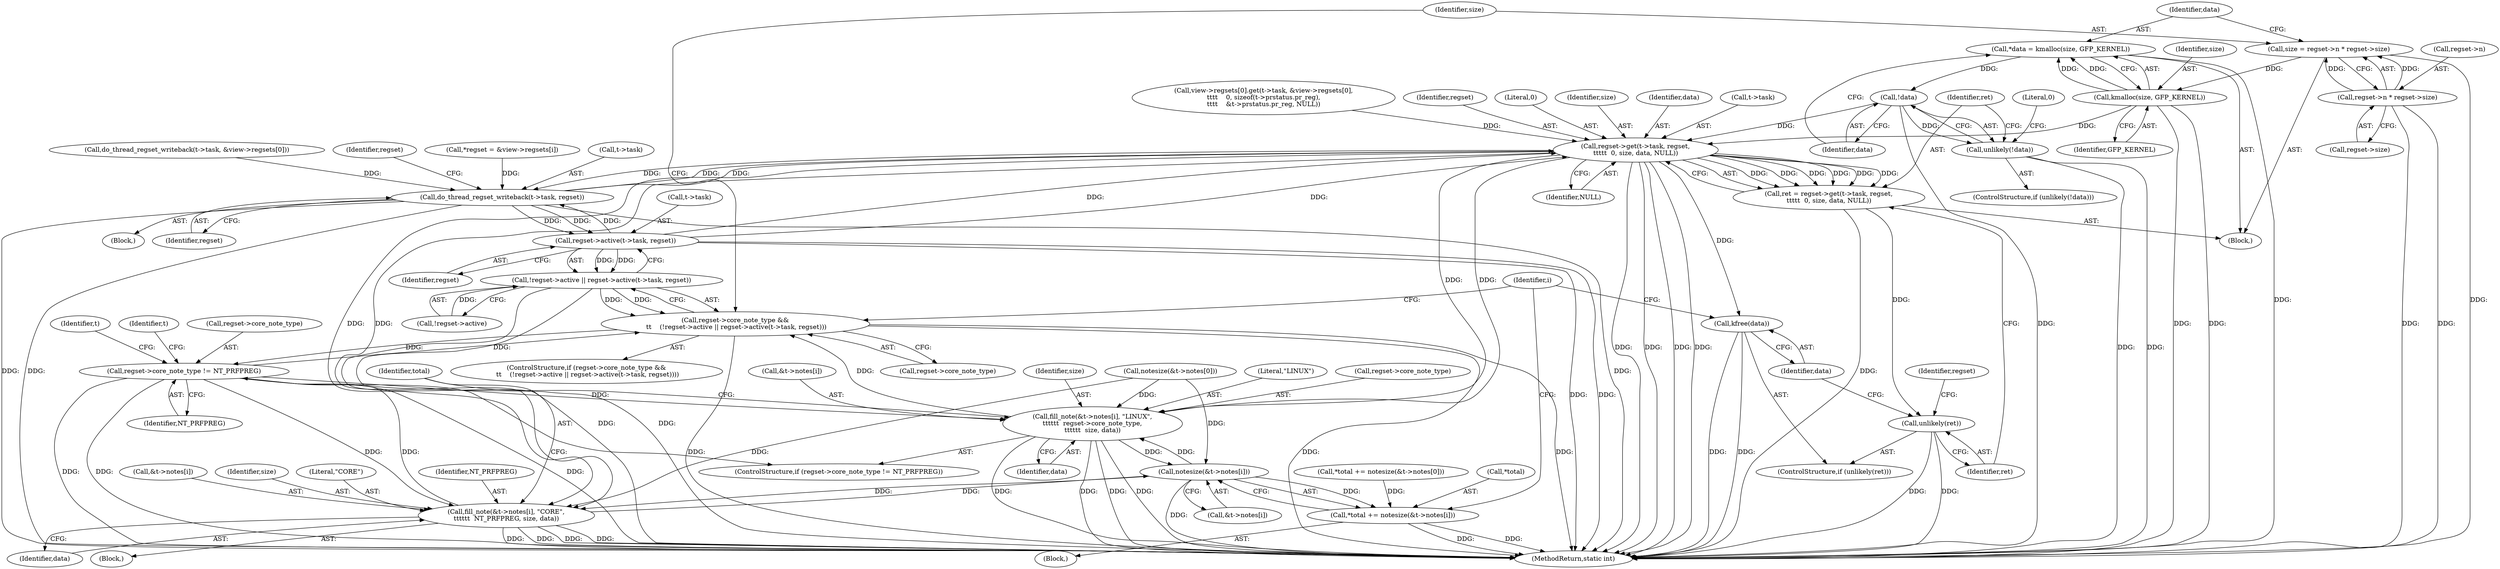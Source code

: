 digraph "1_linux_c8e252586f8d5de906385d8cf6385fee289a825e@pointer" {
"1000235" [label="(Call,*data = kmalloc(size, GFP_KERNEL))"];
"1000237" [label="(Call,kmalloc(size, GFP_KERNEL))"];
"1000225" [label="(Call,size = regset->n * regset->size)"];
"1000227" [label="(Call,regset->n * regset->size)"];
"1000242" [label="(Call,!data)"];
"1000241" [label="(Call,unlikely(!data))"];
"1000248" [label="(Call,regset->get(t->task, regset,\n\t\t\t\t\t  0, size, data, NULL))"];
"1000202" [label="(Call,do_thread_regset_writeback(t->task, regset))"];
"1000217" [label="(Call,regset->active(t->task, regset))"];
"1000212" [label="(Call,!regset->active || regset->active(t->task, regset))"];
"1000208" [label="(Call,regset->core_note_type &&\n \t\t    (!regset->active || regset->active(t->task, regset)))"];
"1000265" [label="(Call,regset->core_note_type != NT_PRFPREG)"];
"1000270" [label="(Call,fill_note(&t->notes[i], \"LINUX\",\n\t\t\t\t\t\t  regset->core_note_type,\n\t\t\t\t\t\t  size, data))"];
"1000306" [label="(Call,notesize(&t->notes[i]))"];
"1000292" [label="(Call,fill_note(&t->notes[i], \"CORE\",\n\t\t\t\t\t\t  NT_PRFPREG, size, data))"];
"1000303" [label="(Call,*total += notesize(&t->notes[i]))"];
"1000246" [label="(Call,ret = regset->get(t->task, regset,\n\t\t\t\t\t  0, size, data, NULL))"];
"1000258" [label="(Call,unlikely(ret))"];
"1000260" [label="(Call,kfree(data))"];
"1000120" [label="(Call,view->regsets[0].get(t->task, &view->regsets[0],\n\t\t\t\t    0, sizeof(t->prstatus.pr_reg),\n\t\t\t\t    &t->prstatus.pr_reg, NULL))"];
"1000238" [label="(Identifier,size)"];
"1000288" [label="(Identifier,t)"];
"1000227" [label="(Call,regset->n * regset->size)"];
"1000261" [label="(Identifier,data)"];
"1000252" [label="(Identifier,regset)"];
"1000265" [label="(Call,regset->core_note_type != NT_PRFPREG)"];
"1000171" [label="(Call,do_thread_regset_writeback(t->task, &view->regsets[0]))"];
"1000305" [label="(Identifier,total)"];
"1000307" [label="(Call,&t->notes[i])"];
"1000258" [label="(Call,unlikely(ret))"];
"1000253" [label="(Literal,0)"];
"1000202" [label="(Call,do_thread_regset_writeback(t->task, regset))"];
"1000303" [label="(Call,*total += notesize(&t->notes[i]))"];
"1000213" [label="(Call,!regset->active)"];
"1000277" [label="(Literal,\"LINUX\")"];
"1000208" [label="(Call,regset->core_note_type &&\n \t\t    (!regset->active || regset->active(t->task, regset)))"];
"1000306" [label="(Call,notesize(&t->notes[i]))"];
"1000164" [label="(Call,notesize(&t->notes[0]))"];
"1000254" [label="(Identifier,size)"];
"1000241" [label="(Call,unlikely(!data))"];
"1000274" [label="(Identifier,t)"];
"1000302" [label="(Identifier,data)"];
"1000192" [label="(Block,)"];
"1000269" [label="(Identifier,NT_PRFPREG)"];
"1000243" [label="(Identifier,data)"];
"1000231" [label="(Call,regset->size)"];
"1000210" [label="(Identifier,regset)"];
"1000194" [label="(Call,*regset = &view->regsets[i])"];
"1000212" [label="(Call,!regset->active || regset->active(t->task, regset))"];
"1000218" [label="(Call,t->task)"];
"1000282" [label="(Identifier,data)"];
"1000300" [label="(Identifier,NT_PRFPREG)"];
"1000292" [label="(Call,fill_note(&t->notes[i], \"CORE\",\n\t\t\t\t\t\t  NT_PRFPREG, size, data))"];
"1000266" [label="(Call,regset->core_note_type)"];
"1000304" [label="(Call,*total)"];
"1000228" [label="(Call,regset->n)"];
"1000270" [label="(Call,fill_note(&t->notes[i], \"LINUX\",\n\t\t\t\t\t\t  regset->core_note_type,\n\t\t\t\t\t\t  size, data))"];
"1000242" [label="(Call,!data)"];
"1000257" [label="(ControlStructure,if (unlikely(ret)))"];
"1000264" [label="(ControlStructure,if (regset->core_note_type != NT_PRFPREG))"];
"1000255" [label="(Identifier,data)"];
"1000284" [label="(Block,)"];
"1000161" [label="(Call,*total += notesize(&t->notes[0]))"];
"1000245" [label="(Literal,0)"];
"1000249" [label="(Call,t->task)"];
"1000260" [label="(Call,kfree(data))"];
"1000191" [label="(Identifier,i)"];
"1000293" [label="(Call,&t->notes[i])"];
"1000221" [label="(Identifier,regset)"];
"1000247" [label="(Identifier,ret)"];
"1000278" [label="(Call,regset->core_note_type)"];
"1000267" [label="(Identifier,regset)"];
"1000301" [label="(Identifier,size)"];
"1000263" [label="(Block,)"];
"1000222" [label="(Block,)"];
"1000299" [label="(Literal,\"CORE\")"];
"1000256" [label="(Identifier,NULL)"];
"1000271" [label="(Call,&t->notes[i])"];
"1000237" [label="(Call,kmalloc(size, GFP_KERNEL))"];
"1000226" [label="(Identifier,size)"];
"1000225" [label="(Call,size = regset->n * regset->size)"];
"1000209" [label="(Call,regset->core_note_type)"];
"1000315" [label="(MethodReturn,static int)"];
"1000246" [label="(Call,ret = regset->get(t->task, regset,\n\t\t\t\t\t  0, size, data, NULL))"];
"1000240" [label="(ControlStructure,if (unlikely(!data)))"];
"1000206" [label="(Identifier,regset)"];
"1000259" [label="(Identifier,ret)"];
"1000236" [label="(Identifier,data)"];
"1000239" [label="(Identifier,GFP_KERNEL)"];
"1000235" [label="(Call,*data = kmalloc(size, GFP_KERNEL))"];
"1000203" [label="(Call,t->task)"];
"1000281" [label="(Identifier,size)"];
"1000207" [label="(ControlStructure,if (regset->core_note_type &&\n \t\t    (!regset->active || regset->active(t->task, regset))))"];
"1000217" [label="(Call,regset->active(t->task, regset))"];
"1000248" [label="(Call,regset->get(t->task, regset,\n\t\t\t\t\t  0, size, data, NULL))"];
"1000235" -> "1000222"  [label="AST: "];
"1000235" -> "1000237"  [label="CFG: "];
"1000236" -> "1000235"  [label="AST: "];
"1000237" -> "1000235"  [label="AST: "];
"1000243" -> "1000235"  [label="CFG: "];
"1000235" -> "1000315"  [label="DDG: "];
"1000237" -> "1000235"  [label="DDG: "];
"1000237" -> "1000235"  [label="DDG: "];
"1000235" -> "1000242"  [label="DDG: "];
"1000237" -> "1000239"  [label="CFG: "];
"1000238" -> "1000237"  [label="AST: "];
"1000239" -> "1000237"  [label="AST: "];
"1000237" -> "1000315"  [label="DDG: "];
"1000237" -> "1000315"  [label="DDG: "];
"1000225" -> "1000237"  [label="DDG: "];
"1000237" -> "1000248"  [label="DDG: "];
"1000225" -> "1000222"  [label="AST: "];
"1000225" -> "1000227"  [label="CFG: "];
"1000226" -> "1000225"  [label="AST: "];
"1000227" -> "1000225"  [label="AST: "];
"1000236" -> "1000225"  [label="CFG: "];
"1000225" -> "1000315"  [label="DDG: "];
"1000227" -> "1000225"  [label="DDG: "];
"1000227" -> "1000225"  [label="DDG: "];
"1000227" -> "1000231"  [label="CFG: "];
"1000228" -> "1000227"  [label="AST: "];
"1000231" -> "1000227"  [label="AST: "];
"1000227" -> "1000315"  [label="DDG: "];
"1000227" -> "1000315"  [label="DDG: "];
"1000242" -> "1000241"  [label="AST: "];
"1000242" -> "1000243"  [label="CFG: "];
"1000243" -> "1000242"  [label="AST: "];
"1000241" -> "1000242"  [label="CFG: "];
"1000242" -> "1000315"  [label="DDG: "];
"1000242" -> "1000241"  [label="DDG: "];
"1000242" -> "1000248"  [label="DDG: "];
"1000241" -> "1000240"  [label="AST: "];
"1000245" -> "1000241"  [label="CFG: "];
"1000247" -> "1000241"  [label="CFG: "];
"1000241" -> "1000315"  [label="DDG: "];
"1000241" -> "1000315"  [label="DDG: "];
"1000248" -> "1000246"  [label="AST: "];
"1000248" -> "1000256"  [label="CFG: "];
"1000249" -> "1000248"  [label="AST: "];
"1000252" -> "1000248"  [label="AST: "];
"1000253" -> "1000248"  [label="AST: "];
"1000254" -> "1000248"  [label="AST: "];
"1000255" -> "1000248"  [label="AST: "];
"1000256" -> "1000248"  [label="AST: "];
"1000246" -> "1000248"  [label="CFG: "];
"1000248" -> "1000315"  [label="DDG: "];
"1000248" -> "1000315"  [label="DDG: "];
"1000248" -> "1000315"  [label="DDG: "];
"1000248" -> "1000315"  [label="DDG: "];
"1000248" -> "1000202"  [label="DDG: "];
"1000248" -> "1000246"  [label="DDG: "];
"1000248" -> "1000246"  [label="DDG: "];
"1000248" -> "1000246"  [label="DDG: "];
"1000248" -> "1000246"  [label="DDG: "];
"1000248" -> "1000246"  [label="DDG: "];
"1000248" -> "1000246"  [label="DDG: "];
"1000217" -> "1000248"  [label="DDG: "];
"1000217" -> "1000248"  [label="DDG: "];
"1000202" -> "1000248"  [label="DDG: "];
"1000202" -> "1000248"  [label="DDG: "];
"1000120" -> "1000248"  [label="DDG: "];
"1000248" -> "1000260"  [label="DDG: "];
"1000248" -> "1000270"  [label="DDG: "];
"1000248" -> "1000270"  [label="DDG: "];
"1000248" -> "1000292"  [label="DDG: "];
"1000248" -> "1000292"  [label="DDG: "];
"1000202" -> "1000192"  [label="AST: "];
"1000202" -> "1000206"  [label="CFG: "];
"1000203" -> "1000202"  [label="AST: "];
"1000206" -> "1000202"  [label="AST: "];
"1000210" -> "1000202"  [label="CFG: "];
"1000202" -> "1000315"  [label="DDG: "];
"1000202" -> "1000315"  [label="DDG: "];
"1000202" -> "1000315"  [label="DDG: "];
"1000171" -> "1000202"  [label="DDG: "];
"1000217" -> "1000202"  [label="DDG: "];
"1000194" -> "1000202"  [label="DDG: "];
"1000202" -> "1000217"  [label="DDG: "];
"1000202" -> "1000217"  [label="DDG: "];
"1000217" -> "1000212"  [label="AST: "];
"1000217" -> "1000221"  [label="CFG: "];
"1000218" -> "1000217"  [label="AST: "];
"1000221" -> "1000217"  [label="AST: "];
"1000212" -> "1000217"  [label="CFG: "];
"1000217" -> "1000315"  [label="DDG: "];
"1000217" -> "1000315"  [label="DDG: "];
"1000217" -> "1000212"  [label="DDG: "];
"1000217" -> "1000212"  [label="DDG: "];
"1000212" -> "1000208"  [label="AST: "];
"1000212" -> "1000213"  [label="CFG: "];
"1000213" -> "1000212"  [label="AST: "];
"1000208" -> "1000212"  [label="CFG: "];
"1000212" -> "1000315"  [label="DDG: "];
"1000212" -> "1000315"  [label="DDG: "];
"1000212" -> "1000208"  [label="DDG: "];
"1000212" -> "1000208"  [label="DDG: "];
"1000213" -> "1000212"  [label="DDG: "];
"1000208" -> "1000207"  [label="AST: "];
"1000208" -> "1000209"  [label="CFG: "];
"1000209" -> "1000208"  [label="AST: "];
"1000226" -> "1000208"  [label="CFG: "];
"1000191" -> "1000208"  [label="CFG: "];
"1000208" -> "1000315"  [label="DDG: "];
"1000208" -> "1000315"  [label="DDG: "];
"1000208" -> "1000315"  [label="DDG: "];
"1000265" -> "1000208"  [label="DDG: "];
"1000270" -> "1000208"  [label="DDG: "];
"1000208" -> "1000265"  [label="DDG: "];
"1000265" -> "1000264"  [label="AST: "];
"1000265" -> "1000269"  [label="CFG: "];
"1000266" -> "1000265"  [label="AST: "];
"1000269" -> "1000265"  [label="AST: "];
"1000274" -> "1000265"  [label="CFG: "];
"1000288" -> "1000265"  [label="CFG: "];
"1000265" -> "1000315"  [label="DDG: "];
"1000265" -> "1000315"  [label="DDG: "];
"1000265" -> "1000315"  [label="DDG: "];
"1000292" -> "1000265"  [label="DDG: "];
"1000265" -> "1000270"  [label="DDG: "];
"1000265" -> "1000292"  [label="DDG: "];
"1000270" -> "1000264"  [label="AST: "];
"1000270" -> "1000282"  [label="CFG: "];
"1000271" -> "1000270"  [label="AST: "];
"1000277" -> "1000270"  [label="AST: "];
"1000278" -> "1000270"  [label="AST: "];
"1000281" -> "1000270"  [label="AST: "];
"1000282" -> "1000270"  [label="AST: "];
"1000305" -> "1000270"  [label="CFG: "];
"1000270" -> "1000315"  [label="DDG: "];
"1000270" -> "1000315"  [label="DDG: "];
"1000270" -> "1000315"  [label="DDG: "];
"1000270" -> "1000315"  [label="DDG: "];
"1000306" -> "1000270"  [label="DDG: "];
"1000164" -> "1000270"  [label="DDG: "];
"1000270" -> "1000306"  [label="DDG: "];
"1000306" -> "1000303"  [label="AST: "];
"1000306" -> "1000307"  [label="CFG: "];
"1000307" -> "1000306"  [label="AST: "];
"1000303" -> "1000306"  [label="CFG: "];
"1000306" -> "1000315"  [label="DDG: "];
"1000306" -> "1000292"  [label="DDG: "];
"1000306" -> "1000303"  [label="DDG: "];
"1000292" -> "1000306"  [label="DDG: "];
"1000164" -> "1000306"  [label="DDG: "];
"1000292" -> "1000284"  [label="AST: "];
"1000292" -> "1000302"  [label="CFG: "];
"1000293" -> "1000292"  [label="AST: "];
"1000299" -> "1000292"  [label="AST: "];
"1000300" -> "1000292"  [label="AST: "];
"1000301" -> "1000292"  [label="AST: "];
"1000302" -> "1000292"  [label="AST: "];
"1000305" -> "1000292"  [label="CFG: "];
"1000292" -> "1000315"  [label="DDG: "];
"1000292" -> "1000315"  [label="DDG: "];
"1000292" -> "1000315"  [label="DDG: "];
"1000292" -> "1000315"  [label="DDG: "];
"1000164" -> "1000292"  [label="DDG: "];
"1000303" -> "1000263"  [label="AST: "];
"1000304" -> "1000303"  [label="AST: "];
"1000191" -> "1000303"  [label="CFG: "];
"1000303" -> "1000315"  [label="DDG: "];
"1000303" -> "1000315"  [label="DDG: "];
"1000161" -> "1000303"  [label="DDG: "];
"1000246" -> "1000222"  [label="AST: "];
"1000247" -> "1000246"  [label="AST: "];
"1000259" -> "1000246"  [label="CFG: "];
"1000246" -> "1000315"  [label="DDG: "];
"1000246" -> "1000258"  [label="DDG: "];
"1000258" -> "1000257"  [label="AST: "];
"1000258" -> "1000259"  [label="CFG: "];
"1000259" -> "1000258"  [label="AST: "];
"1000261" -> "1000258"  [label="CFG: "];
"1000267" -> "1000258"  [label="CFG: "];
"1000258" -> "1000315"  [label="DDG: "];
"1000258" -> "1000315"  [label="DDG: "];
"1000260" -> "1000257"  [label="AST: "];
"1000260" -> "1000261"  [label="CFG: "];
"1000261" -> "1000260"  [label="AST: "];
"1000191" -> "1000260"  [label="CFG: "];
"1000260" -> "1000315"  [label="DDG: "];
"1000260" -> "1000315"  [label="DDG: "];
}
